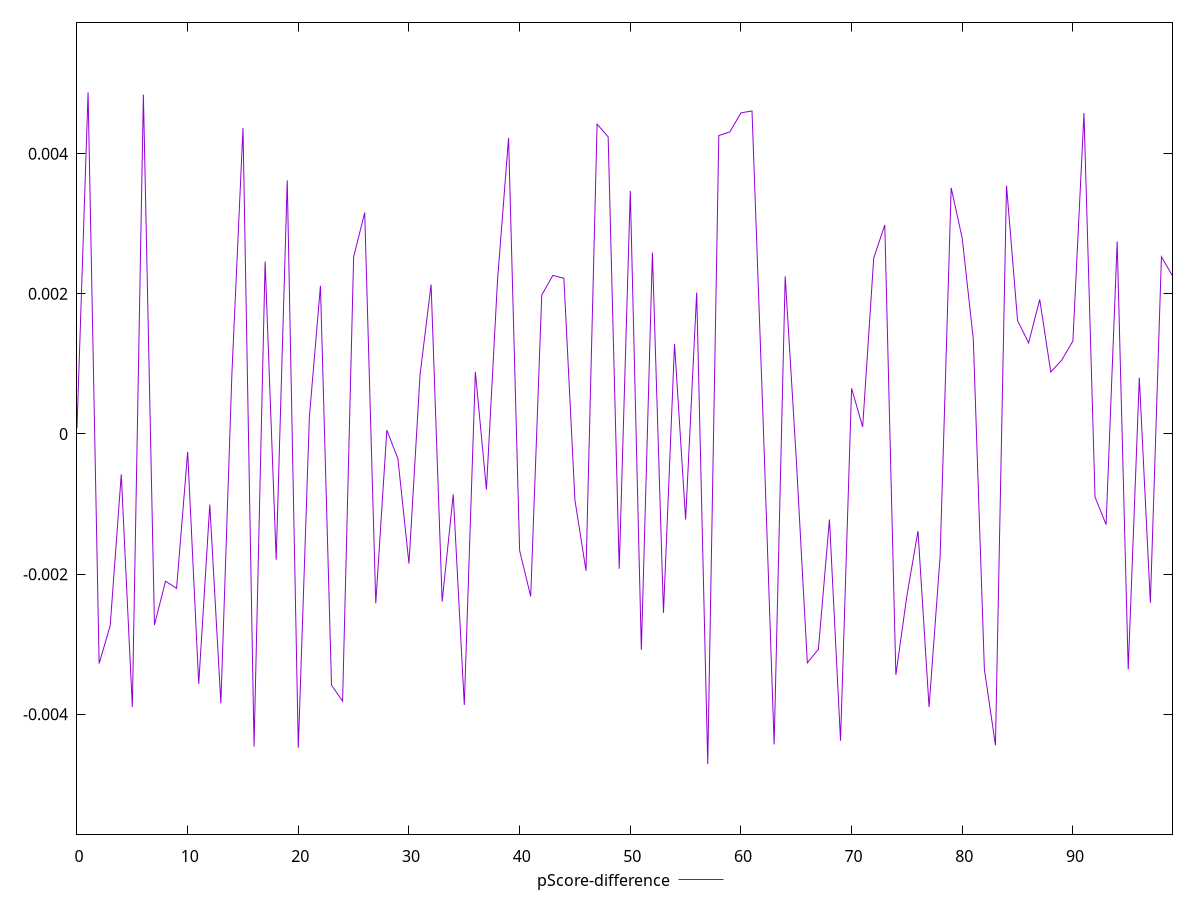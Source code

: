 reset

$pScoreDifference <<EOF
0 0.00008324185373242976
1 0.0048740176359092224
2 -0.003275227582841267
3 -0.0027344793238729403
4 -0.0005750280021303844
5 -0.0038950488281483953
6 0.0048421873321751185
7 -0.002724684260421939
8 -0.0021005801511969624
9 -0.0022029008452031373
10 -0.00025472563713679897
11 -0.003563683566972342
12 -0.001007243317214579
13 -0.003842325246967926
14 0.0008687613482869505
15 0.00436554241042042
16 -0.004459088926662358
17 0.0024602068306964764
18 -0.001794176519205326
19 0.003618919492435202
20 -0.004477402493877403
21 0.0002431503954914982
22 0.0021134854071673814
23 -0.0035845116164651136
24 -0.0038113809973066015
25 0.0025266715729930223
26 0.0031580263818529186
27 -0.002414540769981821
28 0.000054605130955120984
29 -0.00035312783887375687
30 -0.0018500908103280533
31 0.0008431490233052896
32 0.002132570481324203
33 -0.0023914606427322127
34 -0.000861232189406147
35 -0.0038661680985733193
36 0.0008867178270637321
37 -0.0007922953883532369
38 0.0021897581343887085
39 0.004225232894830677
40 -0.0016621005133862221
41 -0.0023172197419187857
42 0.001982167125280876
43 0.002262563303328413
44 0.0022215122504207763
45 -0.000945712887000294
46 -0.0019511023710945263
47 0.004421024897485415
48 0.004239518471021553
49 -0.0019226377964658425
50 0.0034683319743021856
51 -0.003079467033043848
52 0.0025876659964723103
53 -0.0025531668770135685
54 0.0012826956622974395
55 -0.001220794122118063
56 0.002018542215028174
57 -0.0047091663835779896
58 0.004258727083583214
59 0.0043100068418351345
60 0.0045817966124227505
61 0.004609288165283609
62 0.0002120823646902803
63 -0.004429476812366717
64 0.0022491743354704496
65 -0.00035737189790618906
66 -0.003264771282475376
67 -0.0030710642530733523
68 -0.0012190772143183537
69 -0.004376729458549722
70 0.0006516221817592927
71 0.00010117246498320132
72 0.002509495065924572
73 0.0029820339318495925
74 -0.003436743567985623
75 -0.002305230549161985
76 -0.0013843015204886289
77 -0.003896034172926499
78 -0.001747290224379583
79 0.0035113029036326626
80 0.0027902214666480907
81 0.0013495920015956786
82 -0.003357905795855043
83 -0.004439876380969543
84 0.0035442126162884557
85 0.0016166792290785992
86 0.0013001118320556948
87 0.001919839990716543
88 0.000884415912715486
89 0.0010564289615836442
90 0.0013274422766845762
91 0.004579483649508109
92 -0.0008992392009241623
93 -0.0012928693231635258
94 0.0027460615183473314
95 -0.0033598969614760943
96 0.0008045214152416769
97 -0.002410093125977286
98 0.0025284794294413437
99 0.0022550389029651896
EOF

set key outside below
set xrange [0:99]
set yrange [-0.00570916638357799:0.0058740176359092225]
set trange [-0.00570916638357799:0.0058740176359092225]
set terminal svg size 640, 500 enhanced background rgb 'white'
set output "report_00025_2021-02-22T21:38:55.199Z/mainthread-work-breakdown/samples/pages+cached+noadtech/pScore-difference/values.svg"

plot $pScoreDifference title "pScore-difference" with line

reset
